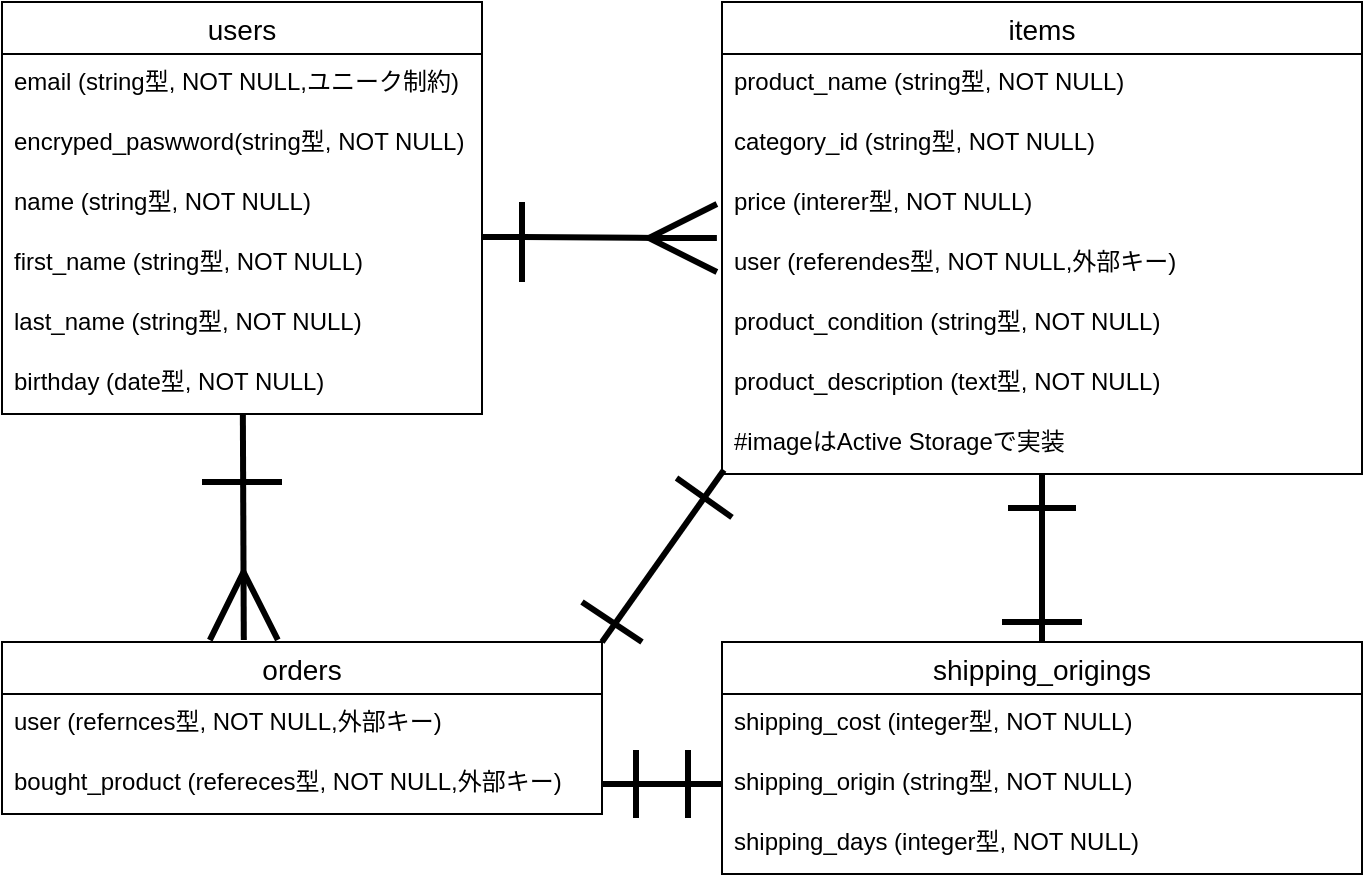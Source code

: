 <mxfile>
    <diagram id="wRmsOGRUGaEqlpRdDWTb" name="ページ1">
        <mxGraphModel dx="736" dy="647" grid="1" gridSize="10" guides="1" tooltips="1" connect="1" arrows="1" fold="1" page="1" pageScale="1" pageWidth="827" pageHeight="1169" math="0" shadow="0">
            <root>
                <mxCell id="0"/>
                <mxCell id="1" parent="0"/>
                <mxCell id="46" style="edgeStyle=none;html=1;entryX=0.403;entryY=-0.012;entryDx=0;entryDy=0;entryPerimeter=0;endArrow=ERmany;endFill=0;endSize=30;strokeWidth=3;" edge="1" parent="1" source="2" target="24">
                    <mxGeometry relative="1" as="geometry"/>
                </mxCell>
                <mxCell id="2" value="users" style="swimlane;fontStyle=0;childLayout=stackLayout;horizontal=1;startSize=26;horizontalStack=0;resizeParent=1;resizeParentMax=0;resizeLast=0;collapsible=1;marginBottom=0;align=center;fontSize=14;" parent="1" vertex="1">
                    <mxGeometry x="40" y="80" width="240" height="206" as="geometry"/>
                </mxCell>
                <mxCell id="3" value="email (string型, NOT NULL,ユニーク制約)" style="text;strokeColor=none;fillColor=none;spacingLeft=4;spacingRight=4;overflow=hidden;rotatable=0;points=[[0,0.5],[1,0.5]];portConstraint=eastwest;fontSize=12;" parent="2" vertex="1">
                    <mxGeometry y="26" width="240" height="30" as="geometry"/>
                </mxCell>
                <mxCell id="4" value="encryped_paswword(string型, NOT NULL)　(string型, NOT NULL(string型, NOT NULL)" style="text;strokeColor=none;fillColor=none;spacingLeft=4;spacingRight=4;overflow=hidden;rotatable=0;points=[[0,0.5],[1,0.5]];portConstraint=eastwest;fontSize=12;" parent="2" vertex="1">
                    <mxGeometry y="56" width="240" height="30" as="geometry"/>
                </mxCell>
                <mxCell id="5" value="name (string型, NOT NULL)" style="text;strokeColor=none;fillColor=none;spacingLeft=4;spacingRight=4;overflow=hidden;rotatable=0;points=[[0,0.5],[1,0.5]];portConstraint=eastwest;fontSize=12;" parent="2" vertex="1">
                    <mxGeometry y="86" width="240" height="30" as="geometry"/>
                </mxCell>
                <mxCell id="50" value="" style="endArrow=none;html=1;rounded=0;strokeWidth=3;endSize=30;" edge="1" parent="2">
                    <mxGeometry relative="1" as="geometry">
                        <mxPoint x="260" y="100" as="sourcePoint"/>
                        <mxPoint x="260" y="140" as="targetPoint"/>
                    </mxGeometry>
                </mxCell>
                <mxCell id="11" value="first_name (string型, NOT NULL)" style="text;strokeColor=none;fillColor=none;spacingLeft=4;spacingRight=4;overflow=hidden;rotatable=0;points=[[0,0.5],[1,0.5]];portConstraint=eastwest;fontSize=12;" parent="2" vertex="1">
                    <mxGeometry y="116" width="240" height="30" as="geometry"/>
                </mxCell>
                <mxCell id="12" value="last_name (string型, NOT NULL)" style="text;strokeColor=none;fillColor=none;spacingLeft=4;spacingRight=4;overflow=hidden;rotatable=0;points=[[0,0.5],[1,0.5]];portConstraint=eastwest;fontSize=12;" parent="2" vertex="1">
                    <mxGeometry y="146" width="240" height="30" as="geometry"/>
                </mxCell>
                <mxCell id="13" value="birthday (date型, NOT NULL)&#10;&#10;" style="text;strokeColor=none;fillColor=none;spacingLeft=4;spacingRight=4;overflow=hidden;rotatable=0;points=[[0,0.5],[1,0.5]];portConstraint=eastwest;fontSize=12;" parent="2" vertex="1">
                    <mxGeometry y="176" width="240" height="30" as="geometry"/>
                </mxCell>
                <mxCell id="15" value="items" style="swimlane;fontStyle=0;childLayout=stackLayout;horizontal=1;startSize=26;horizontalStack=0;resizeParent=1;resizeParentMax=0;resizeLast=0;collapsible=1;marginBottom=0;align=center;fontSize=14;" parent="1" vertex="1">
                    <mxGeometry x="400" y="80" width="320" height="236" as="geometry"/>
                </mxCell>
                <mxCell id="16" value="product_name (string型, NOT NULL)" style="text;strokeColor=none;fillColor=none;spacingLeft=4;spacingRight=4;overflow=hidden;rotatable=0;points=[[0,0.5],[1,0.5]];portConstraint=eastwest;fontSize=12;" parent="15" vertex="1">
                    <mxGeometry y="26" width="320" height="30" as="geometry"/>
                </mxCell>
                <mxCell id="17" value="category_id (string型, NOT NULL)" style="text;strokeColor=none;fillColor=none;spacingLeft=4;spacingRight=4;overflow=hidden;rotatable=0;points=[[0,0.5],[1,0.5]];portConstraint=eastwest;fontSize=12;" parent="15" vertex="1">
                    <mxGeometry y="56" width="320" height="30" as="geometry"/>
                </mxCell>
                <mxCell id="18" value="price (interer型, NOT NULL)" style="text;strokeColor=none;fillColor=none;spacingLeft=4;spacingRight=4;overflow=hidden;rotatable=0;points=[[0,0.5],[1,0.5]];portConstraint=eastwest;fontSize=12;" parent="15" vertex="1">
                    <mxGeometry y="86" width="320" height="30" as="geometry"/>
                </mxCell>
                <mxCell id="19" value="user (referendes型, NOT NULL,外部キー)" style="text;strokeColor=none;fillColor=none;spacingLeft=4;spacingRight=4;overflow=hidden;rotatable=0;points=[[0,0.5],[1,0.5]];portConstraint=eastwest;fontSize=12;" parent="15" vertex="1">
                    <mxGeometry y="116" width="320" height="30" as="geometry"/>
                </mxCell>
                <mxCell id="20" value="product_condition (string型, NOT NULL)" style="text;strokeColor=none;fillColor=none;spacingLeft=4;spacingRight=4;overflow=hidden;rotatable=0;points=[[0,0.5],[1,0.5]];portConstraint=eastwest;fontSize=12;" parent="15" vertex="1">
                    <mxGeometry y="146" width="320" height="30" as="geometry"/>
                </mxCell>
                <mxCell id="21" value="product_description (text型, NOT NULL)&#10;&#10;" style="text;strokeColor=none;fillColor=none;spacingLeft=4;spacingRight=4;overflow=hidden;rotatable=0;points=[[0,0.5],[1,0.5]];portConstraint=eastwest;fontSize=12;" parent="15" vertex="1">
                    <mxGeometry y="176" width="320" height="30" as="geometry"/>
                </mxCell>
                <mxCell id="23" value="#imageはActive Storageで実装" style="text;strokeColor=none;fillColor=none;spacingLeft=4;spacingRight=4;overflow=hidden;rotatable=0;points=[[0,0.5],[1,0.5]];portConstraint=eastwest;fontSize=12;" parent="15" vertex="1">
                    <mxGeometry y="206" width="320" height="30" as="geometry"/>
                </mxCell>
                <mxCell id="47" value="" style="edgeStyle=none;html=1;strokeWidth=3;endArrow=ERone;endFill=0;endSize=30;entryX=0.003;entryY=0.933;entryDx=0;entryDy=0;entryPerimeter=0;exitX=1;exitY=0;exitDx=0;exitDy=0;" edge="1" parent="1" source="24" target="23">
                    <mxGeometry relative="1" as="geometry">
                        <Array as="points"/>
                    </mxGeometry>
                </mxCell>
                <mxCell id="24" value="orders" style="swimlane;fontStyle=0;childLayout=stackLayout;horizontal=1;startSize=26;horizontalStack=0;resizeParent=1;resizeParentMax=0;resizeLast=0;collapsible=1;marginBottom=0;align=center;fontSize=14;" parent="1" vertex="1">
                    <mxGeometry x="40" y="400" width="300" height="86" as="geometry"/>
                </mxCell>
                <mxCell id="25" value="user (refernces型, NOT NULL,外部キー)" style="text;strokeColor=none;fillColor=none;spacingLeft=4;spacingRight=4;overflow=hidden;rotatable=0;points=[[0,0.5],[1,0.5]];portConstraint=eastwest;fontSize=12;" parent="24" vertex="1">
                    <mxGeometry y="26" width="300" height="30" as="geometry"/>
                </mxCell>
                <mxCell id="26" value="bought_product (refereces型, NOT NULL,外部キー)" style="text;strokeColor=none;fillColor=none;spacingLeft=4;spacingRight=4;overflow=hidden;rotatable=0;points=[[0,0.5],[1,0.5]];portConstraint=eastwest;fontSize=12;" parent="24" vertex="1">
                    <mxGeometry y="56" width="300" height="30" as="geometry"/>
                </mxCell>
                <mxCell id="34" value="shipping_origings" style="swimlane;fontStyle=0;childLayout=stackLayout;horizontal=1;startSize=26;horizontalStack=0;resizeParent=1;resizeParentMax=0;resizeLast=0;collapsible=1;marginBottom=0;align=center;fontSize=14;" parent="1" vertex="1">
                    <mxGeometry x="400" y="400" width="320" height="116" as="geometry"/>
                </mxCell>
                <mxCell id="35" value="shipping_cost (integer型, NOT NULL)" style="text;strokeColor=none;fillColor=none;spacingLeft=4;spacingRight=4;overflow=hidden;rotatable=0;points=[[0,0.5],[1,0.5]];portConstraint=eastwest;fontSize=12;" parent="34" vertex="1">
                    <mxGeometry y="26" width="320" height="30" as="geometry"/>
                </mxCell>
                <mxCell id="36" value="shipping_origin (string型, NOT NULL)　" style="text;strokeColor=none;fillColor=none;spacingLeft=4;spacingRight=4;overflow=hidden;rotatable=0;points=[[0,0.5],[1,0.5]];portConstraint=eastwest;fontSize=12;" parent="34" vertex="1">
                    <mxGeometry y="56" width="320" height="30" as="geometry"/>
                </mxCell>
                <mxCell id="37" value="shipping_days (integer型, NOT NULL)" style="text;strokeColor=none;fillColor=none;spacingLeft=4;spacingRight=4;overflow=hidden;rotatable=0;points=[[0,0.5],[1,0.5]];portConstraint=eastwest;fontSize=12;" parent="34" vertex="1">
                    <mxGeometry y="86" width="320" height="30" as="geometry"/>
                </mxCell>
                <mxCell id="42" value="" style="edgeStyle=entityRelationEdgeStyle;fontSize=12;html=1;endArrow=ERmany;strokeWidth=3;entryX=-0.008;entryY=0.067;entryDx=0;entryDy=0;entryPerimeter=0;startSize=30;endSize=30;" parent="1" target="19" edge="1">
                    <mxGeometry width="100" height="100" relative="1" as="geometry">
                        <mxPoint x="280" y="197.5" as="sourcePoint"/>
                        <mxPoint x="380" y="197.5" as="targetPoint"/>
                    </mxGeometry>
                </mxCell>
                <mxCell id="48" value="" style="edgeStyle=none;html=1;strokeWidth=3;endArrow=ERone;endFill=0;endSize=30;exitX=0.5;exitY=0;exitDx=0;exitDy=0;" edge="1" parent="1" source="34" target="23">
                    <mxGeometry relative="1" as="geometry">
                        <mxPoint x="470" y="402.01" as="sourcePoint"/>
                        <mxPoint x="530.96" y="316" as="targetPoint"/>
                        <Array as="points"/>
                    </mxGeometry>
                </mxCell>
                <mxCell id="49" style="edgeStyle=none;html=1;strokeWidth=3;endArrow=ERone;endFill=0;endSize=30;" edge="1" parent="1" source="26" target="36">
                    <mxGeometry relative="1" as="geometry"/>
                </mxCell>
                <mxCell id="52" value="" style="endArrow=none;html=1;rounded=0;strokeWidth=3;endSize=30;" edge="1" parent="1">
                    <mxGeometry relative="1" as="geometry">
                        <mxPoint x="180" y="320" as="sourcePoint"/>
                        <mxPoint x="140" y="320" as="targetPoint"/>
                    </mxGeometry>
                </mxCell>
                <mxCell id="53" value="" style="endArrow=none;html=1;rounded=0;strokeWidth=3;endSize=30;" edge="1" parent="1">
                    <mxGeometry relative="1" as="geometry">
                        <mxPoint x="330" y="380" as="sourcePoint"/>
                        <mxPoint x="360" y="400" as="targetPoint"/>
                    </mxGeometry>
                </mxCell>
                <mxCell id="57" value="" style="edgeStyle=none;html=1;strokeWidth=3;endArrow=ERone;endFill=0;endSize=30;" edge="1" parent="1" source="36" target="26">
                    <mxGeometry relative="1" as="geometry"/>
                </mxCell>
                <mxCell id="66" value="" style="endArrow=none;html=1;rounded=0;strokeWidth=3;endSize=30;" edge="1" parent="1">
                    <mxGeometry relative="1" as="geometry">
                        <mxPoint x="580" y="390" as="sourcePoint"/>
                        <mxPoint x="540" y="390" as="targetPoint"/>
                    </mxGeometry>
                </mxCell>
            </root>
        </mxGraphModel>
    </diagram>
</mxfile>
